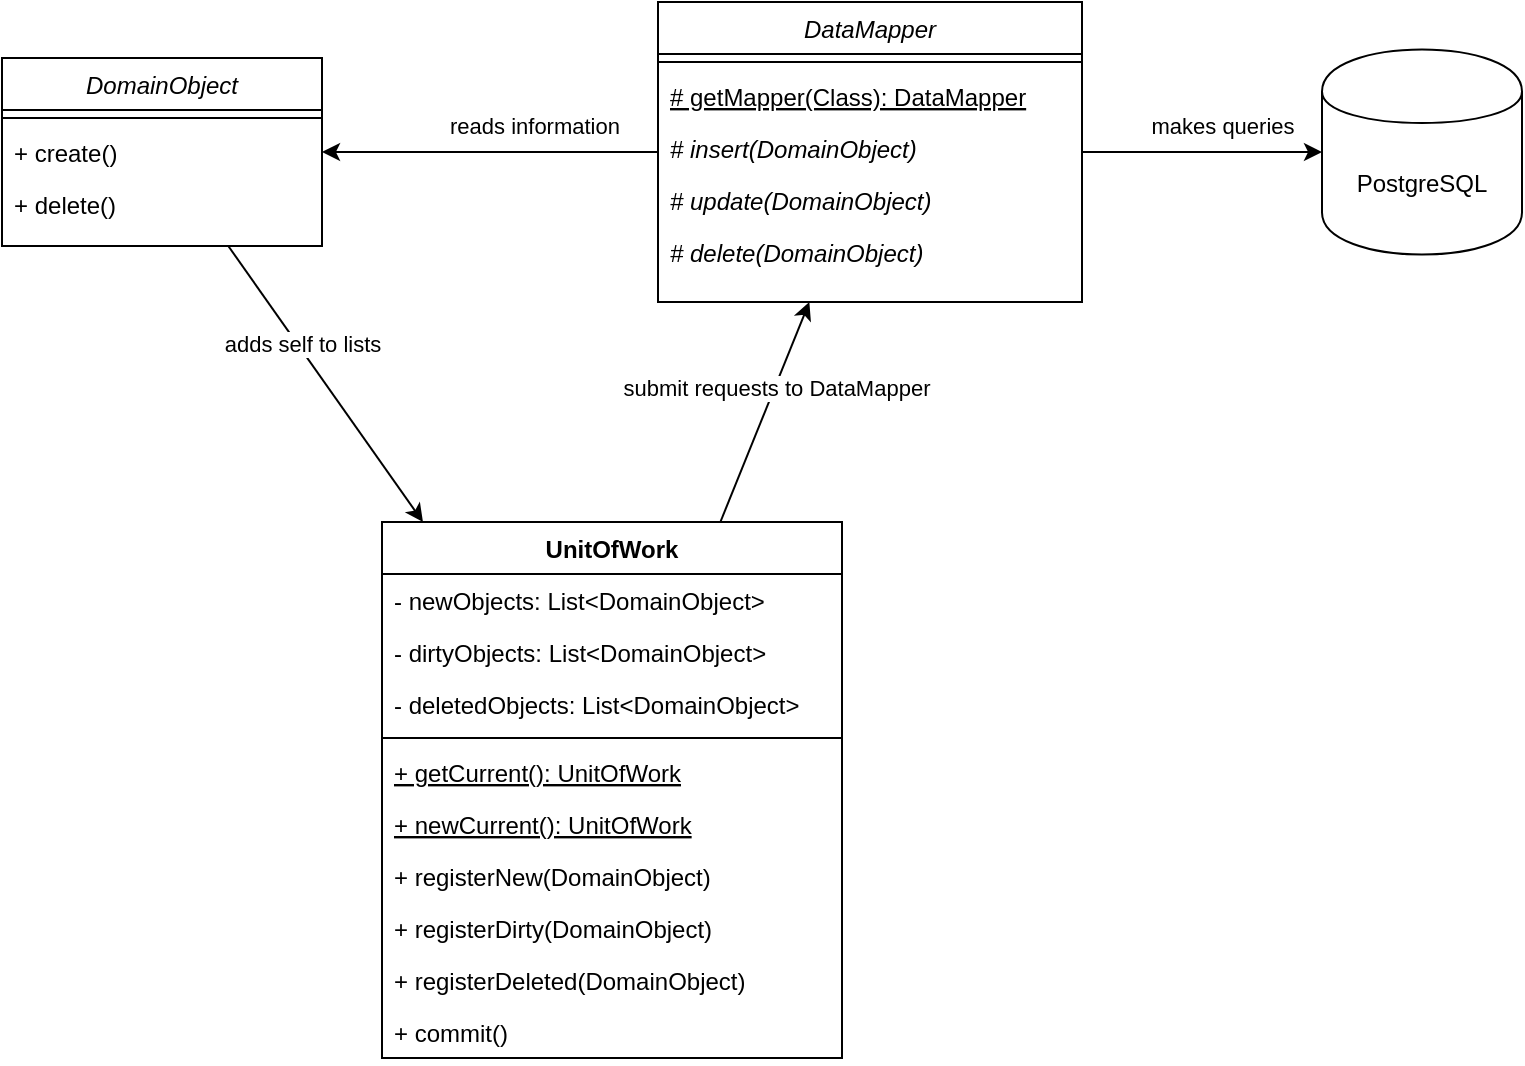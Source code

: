 <mxfile version="12.9.13" type="device"><diagram id="C5RBs43oDa-KdzZeNtuy" name="Page-1"><mxGraphModel dx="1088" dy="880" grid="1" gridSize="10" guides="1" tooltips="1" connect="1" arrows="1" fold="1" page="1" pageScale="1" pageWidth="827" pageHeight="1169" math="0" shadow="0"><root><mxCell id="WIyWlLk6GJQsqaUBKTNV-0"/><mxCell id="WIyWlLk6GJQsqaUBKTNV-1" parent="WIyWlLk6GJQsqaUBKTNV-0"/><mxCell id="_-EfH9S4gzvwHxgUNlzp-4" style="rounded=0;orthogonalLoop=1;jettySize=auto;html=1;" parent="WIyWlLk6GJQsqaUBKTNV-1" source="zkfFHV4jXpPFQw0GAbJ--17" target="zkfFHV4jXpPFQw0GAbJ--0" edge="1"><mxGeometry relative="1" as="geometry"/></mxCell><mxCell id="_-EfH9S4gzvwHxgUNlzp-29" value="reads information" style="edgeLabel;html=1;align=center;verticalAlign=middle;resizable=0;points=[];" parent="_-EfH9S4gzvwHxgUNlzp-4" vertex="1" connectable="0"><mxGeometry x="-0.261" y="-2" relative="1" as="geometry"><mxPoint y="-11" as="offset"/></mxGeometry></mxCell><mxCell id="_-EfH9S4gzvwHxgUNlzp-6" style="edgeStyle=none;rounded=0;orthogonalLoop=1;jettySize=auto;html=1;" parent="WIyWlLk6GJQsqaUBKTNV-1" source="zkfFHV4jXpPFQw0GAbJ--17" target="_-EfH9S4gzvwHxgUNlzp-5" edge="1"><mxGeometry relative="1" as="geometry"/></mxCell><mxCell id="_-EfH9S4gzvwHxgUNlzp-30" value="makes queries" style="edgeLabel;html=1;align=center;verticalAlign=middle;resizable=0;points=[];" parent="_-EfH9S4gzvwHxgUNlzp-6" vertex="1" connectable="0"><mxGeometry x="-0.32" y="2" relative="1" as="geometry"><mxPoint x="29" y="-11" as="offset"/></mxGeometry></mxCell><mxCell id="_-EfH9S4gzvwHxgUNlzp-5" value="PostgreSQL" style="shape=cylinder;whiteSpace=wrap;html=1;boundedLbl=1;backgroundOutline=1;" parent="WIyWlLk6GJQsqaUBKTNV-1" vertex="1"><mxGeometry x="700" y="63.75" width="100" height="102.5" as="geometry"/></mxCell><mxCell id="_-EfH9S4gzvwHxgUNlzp-25" style="edgeStyle=none;rounded=0;orthogonalLoop=1;jettySize=auto;html=1;" parent="WIyWlLk6GJQsqaUBKTNV-1" source="zkfFHV4jXpPFQw0GAbJ--0" target="_-EfH9S4gzvwHxgUNlzp-12" edge="1"><mxGeometry relative="1" as="geometry"/></mxCell><mxCell id="_-EfH9S4gzvwHxgUNlzp-27" value="adds self to lists" style="edgeLabel;html=1;align=center;verticalAlign=middle;resizable=0;points=[];" parent="_-EfH9S4gzvwHxgUNlzp-25" vertex="1" connectable="0"><mxGeometry x="-0.282" y="2" relative="1" as="geometry"><mxPoint as="offset"/></mxGeometry></mxCell><mxCell id="_-EfH9S4gzvwHxgUNlzp-26" style="edgeStyle=none;rounded=0;orthogonalLoop=1;jettySize=auto;html=1;" parent="WIyWlLk6GJQsqaUBKTNV-1" source="_-EfH9S4gzvwHxgUNlzp-12" target="zkfFHV4jXpPFQw0GAbJ--17" edge="1"><mxGeometry relative="1" as="geometry"/></mxCell><mxCell id="_-EfH9S4gzvwHxgUNlzp-28" value="submit requests to DataMapper" style="edgeLabel;html=1;align=center;verticalAlign=middle;resizable=0;points=[];" parent="_-EfH9S4gzvwHxgUNlzp-26" vertex="1" connectable="0"><mxGeometry x="0.228" relative="1" as="geometry"><mxPoint as="offset"/></mxGeometry></mxCell><mxCell id="zkfFHV4jXpPFQw0GAbJ--17" value="DataMapper" style="swimlane;fontStyle=2;align=center;verticalAlign=top;childLayout=stackLayout;horizontal=1;startSize=26;horizontalStack=0;resizeParent=1;resizeLast=0;collapsible=1;marginBottom=0;rounded=0;shadow=0;strokeWidth=1;" parent="WIyWlLk6GJQsqaUBKTNV-1" vertex="1"><mxGeometry x="368" y="40" width="212" height="150" as="geometry"><mxRectangle x="550" y="140" width="160" height="26" as="alternateBounds"/></mxGeometry></mxCell><mxCell id="zkfFHV4jXpPFQw0GAbJ--23" value="" style="line;html=1;strokeWidth=1;align=left;verticalAlign=middle;spacingTop=-1;spacingLeft=3;spacingRight=3;rotatable=0;labelPosition=right;points=[];portConstraint=eastwest;" parent="zkfFHV4jXpPFQw0GAbJ--17" vertex="1"><mxGeometry y="26" width="212" height="8" as="geometry"/></mxCell><mxCell id="zkfFHV4jXpPFQw0GAbJ--24" value="# getMapper(Class): DataMapper" style="text;align=left;verticalAlign=top;spacingLeft=4;spacingRight=4;overflow=hidden;rotatable=0;points=[[0,0.5],[1,0.5]];portConstraint=eastwest;fontStyle=4" parent="zkfFHV4jXpPFQw0GAbJ--17" vertex="1"><mxGeometry y="34" width="212" height="26" as="geometry"/></mxCell><mxCell id="zkfFHV4jXpPFQw0GAbJ--25" value="# insert(DomainObject)" style="text;align=left;verticalAlign=top;spacingLeft=4;spacingRight=4;overflow=hidden;rotatable=0;points=[[0,0.5],[1,0.5]];portConstraint=eastwest;fontStyle=2" parent="zkfFHV4jXpPFQw0GAbJ--17" vertex="1"><mxGeometry y="60" width="212" height="26" as="geometry"/></mxCell><mxCell id="_-EfH9S4gzvwHxgUNlzp-0" value="# update(DomainObject)" style="text;align=left;verticalAlign=top;spacingLeft=4;spacingRight=4;overflow=hidden;rotatable=0;points=[[0,0.5],[1,0.5]];portConstraint=eastwest;fontStyle=2" parent="zkfFHV4jXpPFQw0GAbJ--17" vertex="1"><mxGeometry y="86" width="212" height="26" as="geometry"/></mxCell><mxCell id="_-EfH9S4gzvwHxgUNlzp-1" value="# delete(DomainObject)" style="text;align=left;verticalAlign=top;spacingLeft=4;spacingRight=4;overflow=hidden;rotatable=0;points=[[0,0.5],[1,0.5]];portConstraint=eastwest;fontStyle=2" parent="zkfFHV4jXpPFQw0GAbJ--17" vertex="1"><mxGeometry y="112" width="212" height="26" as="geometry"/></mxCell><mxCell id="_-EfH9S4gzvwHxgUNlzp-12" value="UnitOfWork" style="swimlane;fontStyle=1;align=center;verticalAlign=top;childLayout=stackLayout;horizontal=1;startSize=26;horizontalStack=0;resizeParent=1;resizeParentMax=0;resizeLast=0;collapsible=1;marginBottom=0;" parent="WIyWlLk6GJQsqaUBKTNV-1" vertex="1"><mxGeometry x="230" y="300" width="230" height="268" as="geometry"/></mxCell><mxCell id="_-EfH9S4gzvwHxgUNlzp-13" value="- newObjects: List&lt;DomainObject&gt;" style="text;strokeColor=none;fillColor=none;align=left;verticalAlign=top;spacingLeft=4;spacingRight=4;overflow=hidden;rotatable=0;points=[[0,0.5],[1,0.5]];portConstraint=eastwest;" parent="_-EfH9S4gzvwHxgUNlzp-12" vertex="1"><mxGeometry y="26" width="230" height="26" as="geometry"/></mxCell><mxCell id="_-EfH9S4gzvwHxgUNlzp-18" value="- dirtyObjects: List&lt;DomainObject&gt;" style="text;strokeColor=none;fillColor=none;align=left;verticalAlign=top;spacingLeft=4;spacingRight=4;overflow=hidden;rotatable=0;points=[[0,0.5],[1,0.5]];portConstraint=eastwest;" parent="_-EfH9S4gzvwHxgUNlzp-12" vertex="1"><mxGeometry y="52" width="230" height="26" as="geometry"/></mxCell><mxCell id="_-EfH9S4gzvwHxgUNlzp-19" value="- deletedObjects: List&lt;DomainObject&gt;" style="text;strokeColor=none;fillColor=none;align=left;verticalAlign=top;spacingLeft=4;spacingRight=4;overflow=hidden;rotatable=0;points=[[0,0.5],[1,0.5]];portConstraint=eastwest;" parent="_-EfH9S4gzvwHxgUNlzp-12" vertex="1"><mxGeometry y="78" width="230" height="26" as="geometry"/></mxCell><mxCell id="_-EfH9S4gzvwHxgUNlzp-14" value="" style="line;strokeWidth=1;fillColor=none;align=left;verticalAlign=middle;spacingTop=-1;spacingLeft=3;spacingRight=3;rotatable=0;labelPosition=right;points=[];portConstraint=eastwest;" parent="_-EfH9S4gzvwHxgUNlzp-12" vertex="1"><mxGeometry y="104" width="230" height="8" as="geometry"/></mxCell><mxCell id="_-EfH9S4gzvwHxgUNlzp-23" value="+ getCurrent(): UnitOfWork" style="text;strokeColor=none;fillColor=none;align=left;verticalAlign=top;spacingLeft=4;spacingRight=4;overflow=hidden;rotatable=0;points=[[0,0.5],[1,0.5]];portConstraint=eastwest;fontStyle=4" parent="_-EfH9S4gzvwHxgUNlzp-12" vertex="1"><mxGeometry y="112" width="230" height="26" as="geometry"/></mxCell><mxCell id="_-EfH9S4gzvwHxgUNlzp-24" value="+ newCurrent(): UnitOfWork" style="text;strokeColor=none;fillColor=none;align=left;verticalAlign=top;spacingLeft=4;spacingRight=4;overflow=hidden;rotatable=0;points=[[0,0.5],[1,0.5]];portConstraint=eastwest;fontStyle=4" parent="_-EfH9S4gzvwHxgUNlzp-12" vertex="1"><mxGeometry y="138" width="230" height="26" as="geometry"/></mxCell><mxCell id="_-EfH9S4gzvwHxgUNlzp-15" value="+ registerNew(DomainObject)" style="text;strokeColor=none;fillColor=none;align=left;verticalAlign=top;spacingLeft=4;spacingRight=4;overflow=hidden;rotatable=0;points=[[0,0.5],[1,0.5]];portConstraint=eastwest;" parent="_-EfH9S4gzvwHxgUNlzp-12" vertex="1"><mxGeometry y="164" width="230" height="26" as="geometry"/></mxCell><mxCell id="_-EfH9S4gzvwHxgUNlzp-20" value="+ registerDirty(DomainObject)" style="text;strokeColor=none;fillColor=none;align=left;verticalAlign=top;spacingLeft=4;spacingRight=4;overflow=hidden;rotatable=0;points=[[0,0.5],[1,0.5]];portConstraint=eastwest;" parent="_-EfH9S4gzvwHxgUNlzp-12" vertex="1"><mxGeometry y="190" width="230" height="26" as="geometry"/></mxCell><mxCell id="_-EfH9S4gzvwHxgUNlzp-21" value="+ registerDeleted(DomainObject)" style="text;strokeColor=none;fillColor=none;align=left;verticalAlign=top;spacingLeft=4;spacingRight=4;overflow=hidden;rotatable=0;points=[[0,0.5],[1,0.5]];portConstraint=eastwest;" parent="_-EfH9S4gzvwHxgUNlzp-12" vertex="1"><mxGeometry y="216" width="230" height="26" as="geometry"/></mxCell><mxCell id="_-EfH9S4gzvwHxgUNlzp-22" value="+ commit()" style="text;strokeColor=none;fillColor=none;align=left;verticalAlign=top;spacingLeft=4;spacingRight=4;overflow=hidden;rotatable=0;points=[[0,0.5],[1,0.5]];portConstraint=eastwest;" parent="_-EfH9S4gzvwHxgUNlzp-12" vertex="1"><mxGeometry y="242" width="230" height="26" as="geometry"/></mxCell><mxCell id="zkfFHV4jXpPFQw0GAbJ--0" value="DomainObject" style="swimlane;fontStyle=2;align=center;verticalAlign=top;childLayout=stackLayout;horizontal=1;startSize=26;horizontalStack=0;resizeParent=1;resizeLast=0;collapsible=1;marginBottom=0;rounded=0;shadow=0;strokeWidth=1;" parent="WIyWlLk6GJQsqaUBKTNV-1" vertex="1"><mxGeometry x="40" y="68" width="160" height="94" as="geometry"><mxRectangle x="230" y="140" width="160" height="26" as="alternateBounds"/></mxGeometry></mxCell><mxCell id="zkfFHV4jXpPFQw0GAbJ--4" value="" style="line;html=1;strokeWidth=1;align=left;verticalAlign=middle;spacingTop=-1;spacingLeft=3;spacingRight=3;rotatable=0;labelPosition=right;points=[];portConstraint=eastwest;" parent="zkfFHV4jXpPFQw0GAbJ--0" vertex="1"><mxGeometry y="26" width="160" height="8" as="geometry"/></mxCell><mxCell id="zkfFHV4jXpPFQw0GAbJ--5" value="+ create()" style="text;align=left;verticalAlign=top;spacingLeft=4;spacingRight=4;overflow=hidden;rotatable=0;points=[[0,0.5],[1,0.5]];portConstraint=eastwest;" parent="zkfFHV4jXpPFQw0GAbJ--0" vertex="1"><mxGeometry y="34" width="160" height="26" as="geometry"/></mxCell><mxCell id="_-EfH9S4gzvwHxgUNlzp-3" value="+ delete()" style="text;align=left;verticalAlign=top;spacingLeft=4;spacingRight=4;overflow=hidden;rotatable=0;points=[[0,0.5],[1,0.5]];portConstraint=eastwest;" parent="zkfFHV4jXpPFQw0GAbJ--0" vertex="1"><mxGeometry y="60" width="160" height="26" as="geometry"/></mxCell></root></mxGraphModel></diagram></mxfile>